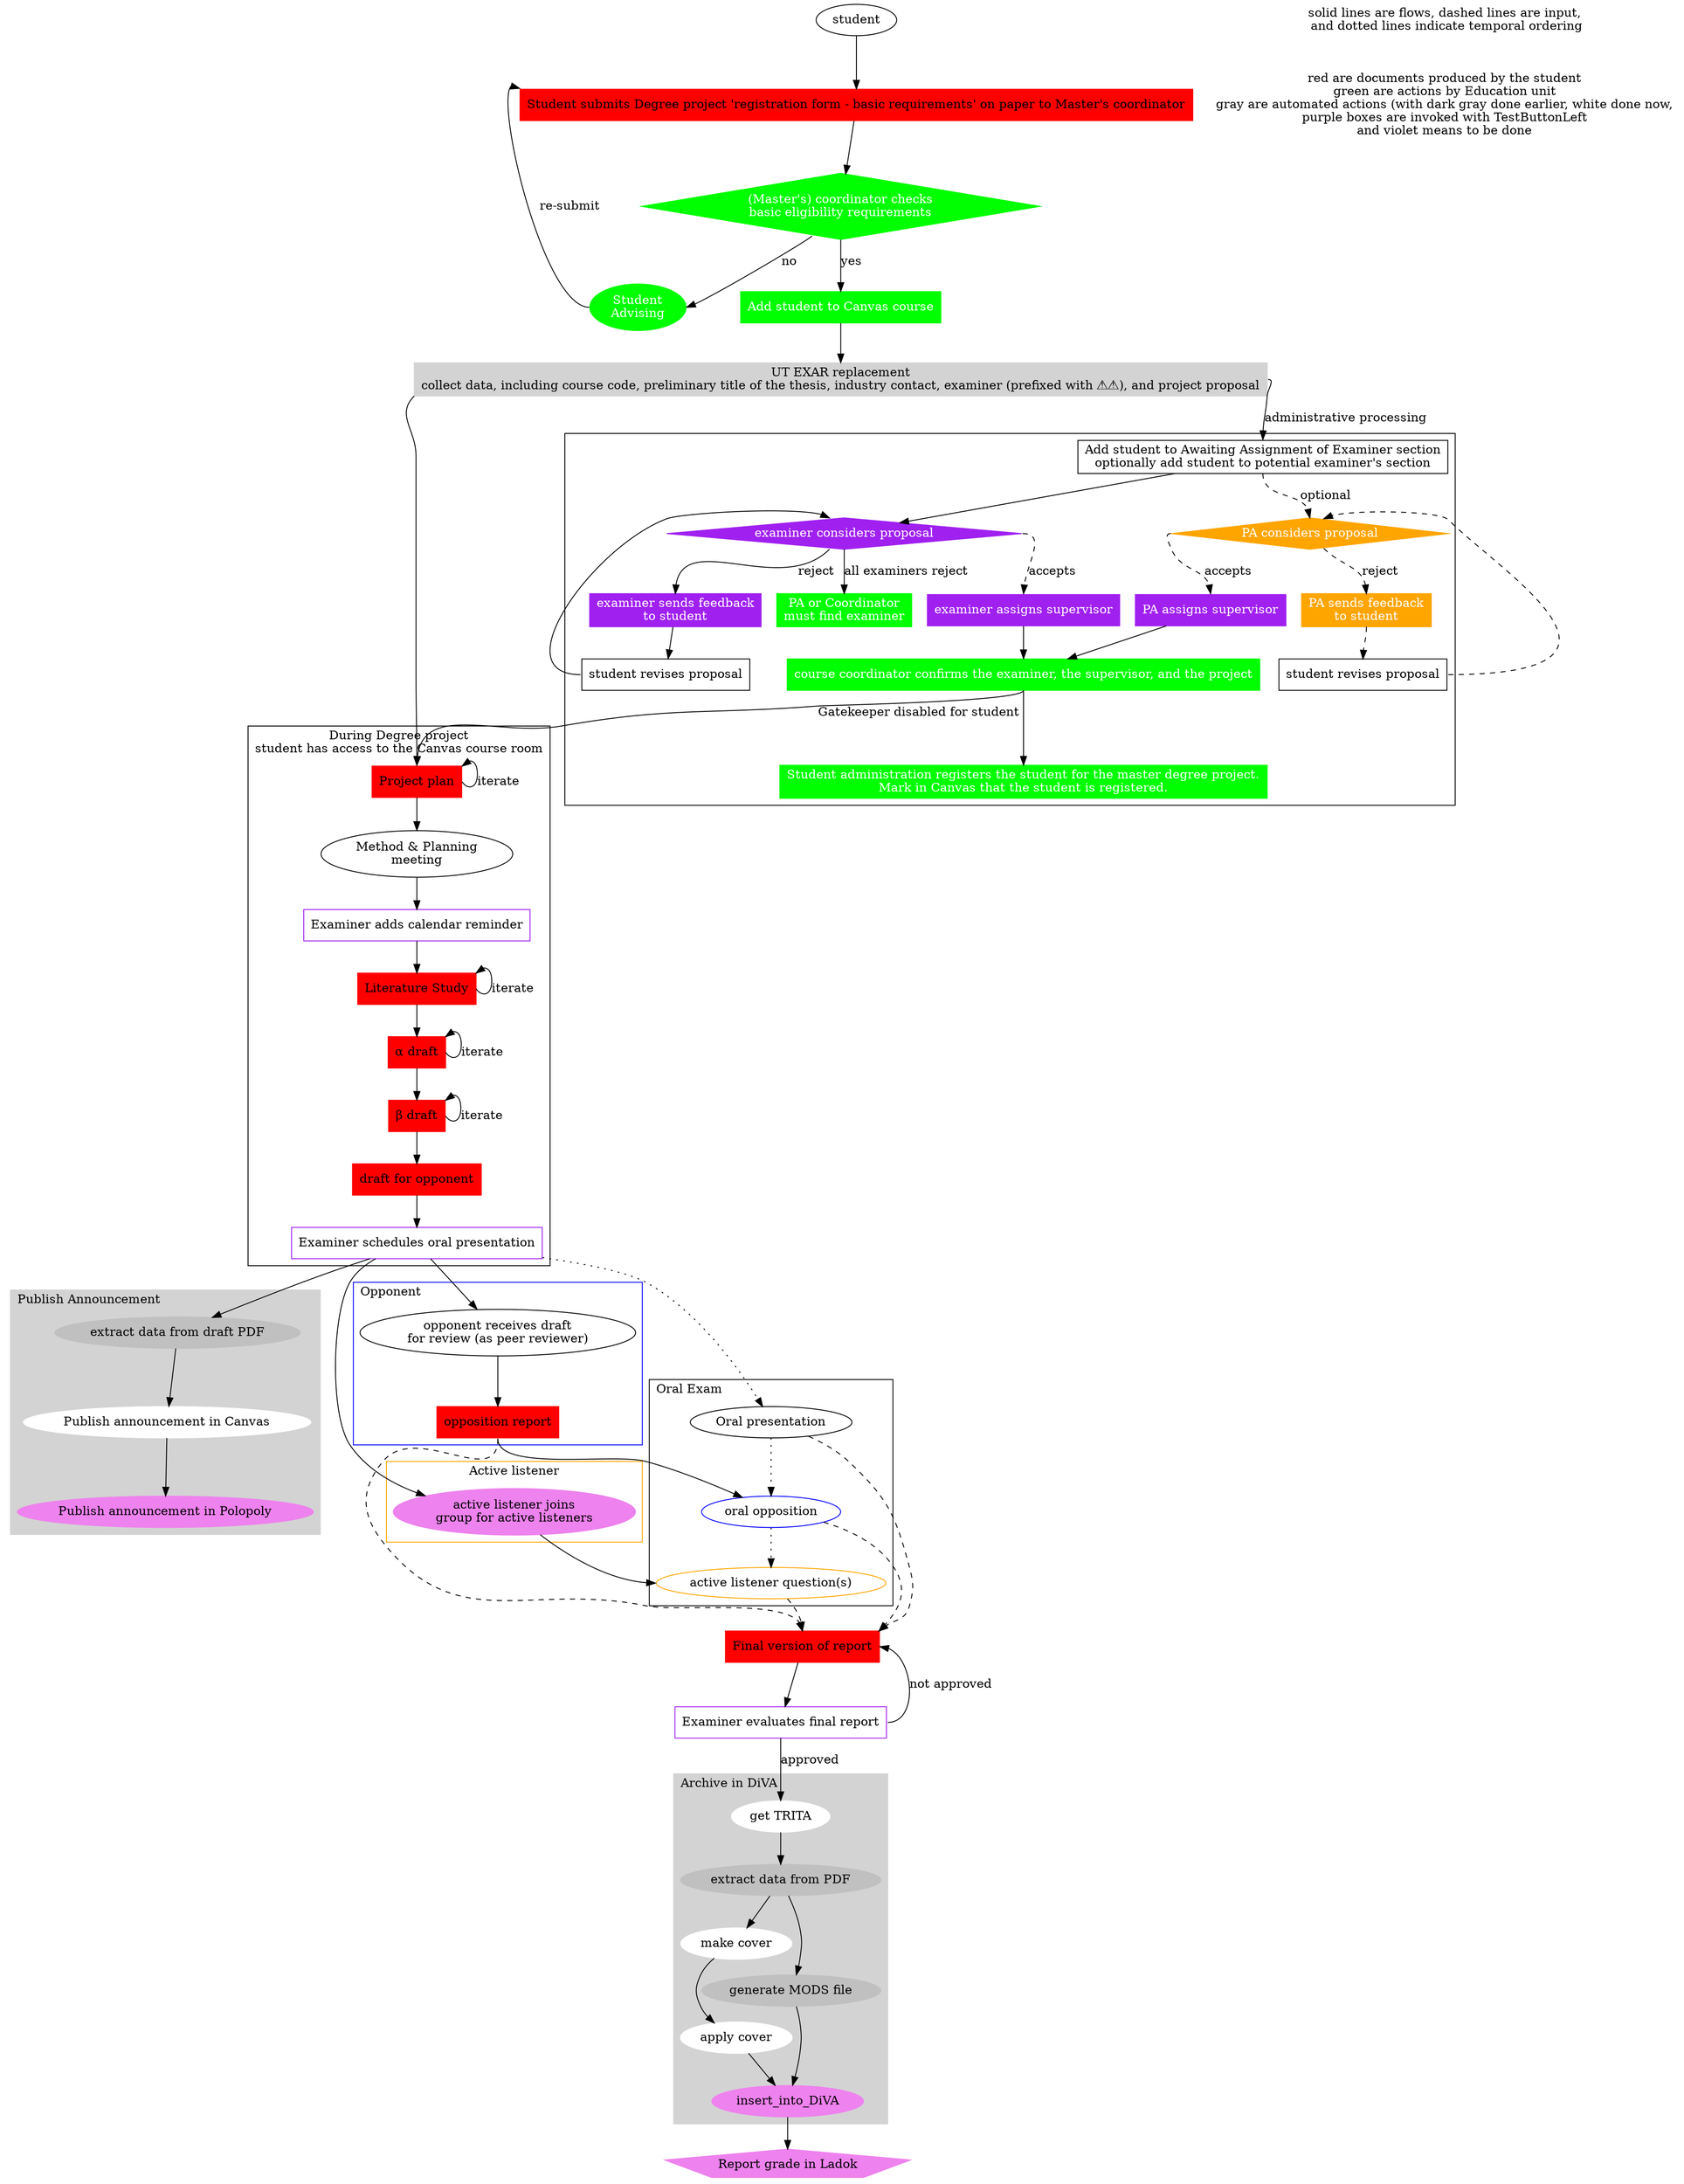 digraph system {
# NOTE Arrows should point from the party initializing transactions
# Default style is for http (mainly GET requests, so data flow
# is reverse direction).
root="Degree project process";
edge [weight=10];

start [label="student", shape=ellipse];

# meetings
sc [label="Student\nAdvising", shape=ellipse, style=filled, fontcolor=white, color=green];
mp [label="Method & Planning\nmeeting", shape=ellipse];


# actions
sspf [label="Student submits Degree project 'registration form - basic requirements' on paper to Master's coordinator", shape=box, style=filled, color=red];
asc [label="Add student to Canvas course", shape=box, style=filled, fontcolor=white, color=green];

# documented decision
eligible [label="(Master's) coordinator checks\nbasic eligibility requirements", shape=diamond, style=filled, fontcolor=white, color=green];
sop [label="Examiner schedules oral presentation", shape=box, color=purple];
mo10 [label="Examiner adds calendar reminder", shape=box, color=purple];
ef [label="Examiner evaluates final report", shape=box, color=purple];

# documents
pp [label="Project plan", shape=box, style=filled, color=red];
l [label="Literature Study", shape=box, style=filled, color=red];
a [label="α draft", shape=box, style=filled, color=red];
b [label="β draft", shape=box, style=filled, color=red];
bforopponent [label="draft for opponent", shape=box, style=filled, color=red];
f [label="Final version of report", shape=box, style=filled,color=red];

or [label="opposition report", shape=box, style=filled, color=red];

# End state
end [label="Report grade in Ladok", shape=polygon, sides=5, style=filled, color=violet];

legend [label="solid lines are flows, dashed lines are input,\n and dotted lines indicate temporal ordering", shape=plaintext];
legend2 [label="red are documents produced by the student\ngreen are actions by Education unit\ngray are automated actions (with dark gray done earlier, white done now,\npurple boxes are invoked with TestButtonLeft\nand violet means to be done", shape=plaintext];
legend -> legend2 [color=white];

# start

start -> sspf;
sspf -> eligible;
eligible -> sc [label="no", tailport=sw, headport=e];
eligible->  asc [label="yes"];
sc -> sspf [label="re-submit", tailport=w, headport=nw];

collect_data [label="UT EXAR replacement\ncollect data, including course code, preliminary title of the thesis, industry contact, examiner (prefixed with ⚠⚠), and project proposal", shape=box, style=filled, color=lightgrey];
asc -> collect_data;
collect_data -> pp [tailport=sw, headport=n];
collect_data -> pending_examiner_assignment [label="administrative processing", tailport=e, headport=n];

subgraph cluster_administrative_processing {
	 pending_examiner_assignment [label="Add student to Awaiting Assignment of Examiner section\noptionally add student to potential examiner's section", shape=box];

	 examiner_considers_proposal [label="examiner considers proposal", shape=diamond, style=filled, color=purple, fontcolor=white];
	 pending_examiner_assignment -> examiner_considers_proposal;
	 examiner_considers_proposal -> examiner_assigns_supervisor [label="accepts",  tailport=e, headport=n, style=dashed];
	 examiner_assigns_supervisor [label="examiner assigns supervisor", shape=box, style=filled, color=purple, fontcolor=white];
	 examiner_assigns_supervisor -> ccconfirms

	 PA_or_Coordinator_must_find_examiner [label="PA or Coordinator\nmust find examiner", shape=box, style=filled, color=green, fontcolor=white];
	 examiner_sends_feedback_to_student [label="examiner sends feedback\nto student", shape=box, style=filled, color=purple, fontcolor=white ];
	 examiner_considers_proposal -> examiner_sends_feedback_to_student [label="reject",  tailport=sw, headport=n];
	 student_revises_proposal [label="student revises proposal", shape=box];
	 examiner_sends_feedback_to_student -> student_revises_proposal;
	 student_revises_proposal -> examiner_considers_proposal [tailport=w, headport=nw];

	 PA_considers_proposal [label="PA considers proposal", shape=diamond, style=filled, color=orange, fontcolor=white];
	 PA_considers_proposal -> PA_assigns_supervisor [label="accepts",  tailport=w, headport=n, style=dashed];

	 PA_sends_feedback_to_student [label="PA sends feedback\nto student", shape=box, style=filled, color=orange, fontcolor=white ];
	 PA_considers_proposal -> PA_sends_feedback_to_student [label="reject",  tailport=se, headport=n, style=dashed];
	 pending_examiner_assignment -> PA_considers_proposal [label="optional",  tailport=s, headport=n, style=dashed];
	 student_revises_proposal2 [label="student revises proposal", shape=box];
	 PA_sends_feedback_to_student -> student_revises_proposal2 [tailport=s, headport=n, style=dashed];
	 student_revises_proposal2 -> PA_considers_proposal [tailport=e, headport=ne, style=dashed];

	 PA_assigns_supervisor [label="PA assigns supervisor", shape=box, style=filled, color=purple, fontcolor=white];
	 PA_assigns_supervisor -> ccconfirms;

	 examiner_considers_proposal -> PA_or_Coordinator_must_find_examiner [label="all examiners reject",  tailport=s, headport=n];

	 ccconfirms [label="course coordinator confirms the examiner, the supervisor, and the project", shape=box, style=filled, color=green, fontcolor=white ];
	 register_student [label="Student administration registers the student for the master degree project.\nMark in Canvas that the student is registered.", shape=box, style=filled, color=green, fontcolor=white ];
	 ccconfirms -> register_student;
	 }

ccconfirms -> pp [label="Gatekeeper disabled for student", tailport=s, headport=n];


sop -> extract_from_draft;
oo -> f [style=dashed, headport=ne];
"active listener question(s)" -> f [style=dashed, headport=n];
o -> f [style=dashed, headport=ne];
or -> f [style=dashed, tailport=s, headport=n];
f -> ef;
ef-> get_TRITA [label="approved"];
ef -> f [tailport=e, headport=e, label="not approved"];
insert_into_DiVA -> end;
sop -> opb;
sop -> alb;
#bforopponent -> o [style=dotted]; 
sop -> o [style=dotted]; 
or -> oo [tailport=s];

subgraph cluster_during_degree_project {
	 pp -> mp;
	 pp -> pp [tailport=e, headport=ne, label="iterate"];
	 mp -> mo10;
	 mo10 -> l;
         l -> l [tailport=e, headport=ne, label="iterate"];
	 l -> a;
         a -> a [tailport=e, headport=ne, label="iterate"];
         a -> b;
         b -> b [tailport=e, headport=ne, label="iterate"];
 
	 b-> bforopponent;
	 bforopponent -> sop;
	 label = "During Degree project\nstudent has access to the Canvas course room";
	 color=black;
	}

subgraph cluster_opponent {
	 opb [label="opponent receives draft\nfor review (as peer reviewer)"];
	 opb ->	or [tailport=s];
	 label = "Opponent";
         labeljust=l;
	 color=blue;
	 }

subgraph cluster_active_listener {
	 alb [label="active listener joins\ngroup for active listeners", style=filled, color=violet];
#	 algq [label="active listener generates questions"];
#	 alb -> algq [tailport=s];
	 label = "Active listener";
	 color=orange;
	 }

subgraph cluster_oral_exam {
	 node [style=filled,color=white];
	 color=black;
         o [label="Oral presentation", shape=ellipse];
	 oo [label="oral opposition", shape=ellipse, color=blue];
	 o -> oo [style=dotted]; 
	 oo -> "active listener question(s)" [style=dotted];
	 "active listener question(s)" [color=orange];
	 alb -> "active listener question(s)" [headport=w];
	 label = "Oral Exam";
	 labelloc=t;
         labeljust=l;
	 }

subgraph cluster_publish_annoucement {
	 node [style=filled,color=white];
	 color=purple;
	 style=filled;
	 color=lightgrey;
	 extract_from_draft [label="extract data from draft PDF", shape=ellipse, style=filled, color=gray];
	 extract_from_draft -> publish_in_canvas;
	 publish_in_canvas [label="Publish announcement in Canvas", shape=ellipse];
	 publish_in_Polopoly [label="Publish announcement in Polopoly", shape=ellipse, style=filled, color=violet];
	 publish_in_canvas -> publish_in_Polopoly;
	 label = "Publish Announcement";
	 labelloc=t;
         labeljust=l;
	 }

subgraph cluster_archive_in_DiVA {
	 node [style=filled,color=white];
	 style=filled;
	 color=lightgrey;
	 get_TRITA [label="get TRITA", style=filled, color=white];
	 get_TRITA -> extract_data_from_PDF;
	 extract_data_from_PDF [label="extract data from PDF", style=filled, color=grey];
         extract_data_from_PDF -> make_cover;
	 make_cover [label="make cover", style=filled, color=white];
	 make_cover -> "apply cover";
	 "apply cover" -> insert_into_DiVA;
	 insert_into_DiVA [lebel="insert into DiVA", style=filled, color=violet];
	 extract_data_from_PDF -> generate_mods_file;
	 generate_mods_file [label="generate MODS file", style=filled, color=grey];
	 generate_mods_file -> insert_into_DiVA;
	 labelloc=t;
         labeljust=l;
	 label = "Archive in DiVA";
	 }


}
